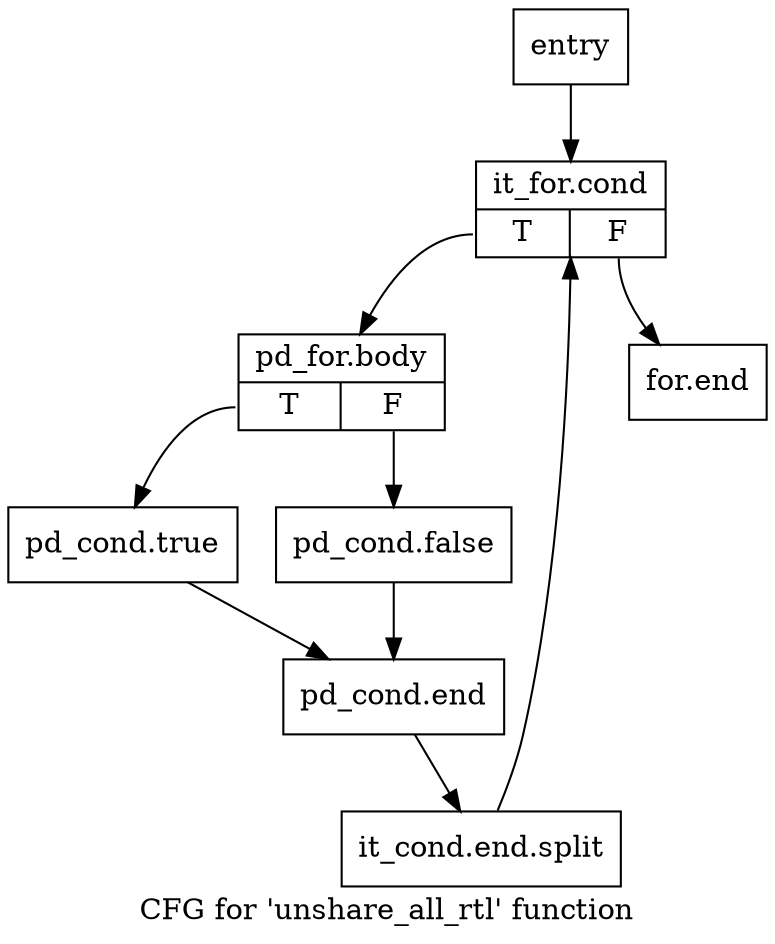 digraph "CFG for 'unshare_all_rtl' function" {
	label="CFG for 'unshare_all_rtl' function";

	Node0x3e8b8d0 [shape=record,label="{entry}"];
	Node0x3e8b8d0 -> Node0x3e8b920;
	Node0x3e8b920 [shape=record,label="{it_for.cond|{<s0>T|<s1>F}}"];
	Node0x3e8b920:s0 -> Node0x3e8b970;
	Node0x3e8b920:s1 -> Node0x3e8bab0;
	Node0x3e8b970 [shape=record,label="{pd_for.body|{<s0>T|<s1>F}}"];
	Node0x3e8b970:s0 -> Node0x3e8b9c0;
	Node0x3e8b970:s1 -> Node0x3e8ba10;
	Node0x3e8b9c0 [shape=record,label="{pd_cond.true}"];
	Node0x3e8b9c0 -> Node0x3e8ba60;
	Node0x3e8ba10 [shape=record,label="{pd_cond.false}"];
	Node0x3e8ba10 -> Node0x3e8ba60;
	Node0x3e8ba60 [shape=record,label="{pd_cond.end}"];
	Node0x3e8ba60 -> Node0xc801ae0;
	Node0xc801ae0 [shape=record,label="{it_cond.end.split}"];
	Node0xc801ae0 -> Node0x3e8b920;
	Node0x3e8bab0 [shape=record,label="{for.end}"];
}
